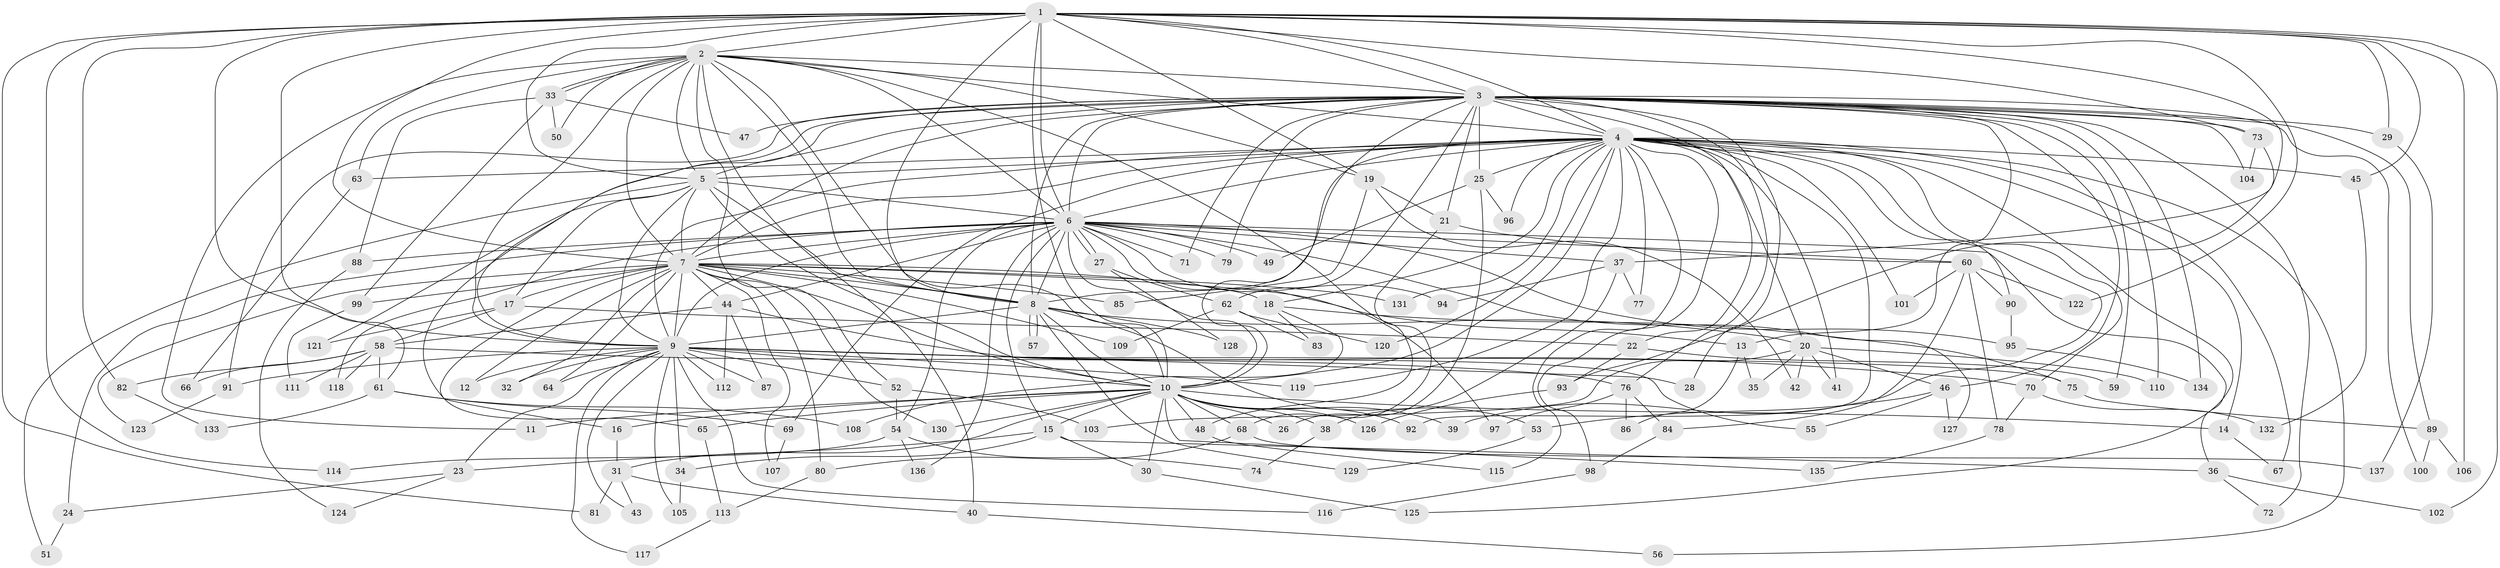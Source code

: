 // Generated by graph-tools (version 1.1) at 2025/35/03/09/25 02:35:10]
// undirected, 137 vertices, 299 edges
graph export_dot {
graph [start="1"]
  node [color=gray90,style=filled];
  1;
  2;
  3;
  4;
  5;
  6;
  7;
  8;
  9;
  10;
  11;
  12;
  13;
  14;
  15;
  16;
  17;
  18;
  19;
  20;
  21;
  22;
  23;
  24;
  25;
  26;
  27;
  28;
  29;
  30;
  31;
  32;
  33;
  34;
  35;
  36;
  37;
  38;
  39;
  40;
  41;
  42;
  43;
  44;
  45;
  46;
  47;
  48;
  49;
  50;
  51;
  52;
  53;
  54;
  55;
  56;
  57;
  58;
  59;
  60;
  61;
  62;
  63;
  64;
  65;
  66;
  67;
  68;
  69;
  70;
  71;
  72;
  73;
  74;
  75;
  76;
  77;
  78;
  79;
  80;
  81;
  82;
  83;
  84;
  85;
  86;
  87;
  88;
  89;
  90;
  91;
  92;
  93;
  94;
  95;
  96;
  97;
  98;
  99;
  100;
  101;
  102;
  103;
  104;
  105;
  106;
  107;
  108;
  109;
  110;
  111;
  112;
  113;
  114;
  115;
  116;
  117;
  118;
  119;
  120;
  121;
  122;
  123;
  124;
  125;
  126;
  127;
  128;
  129;
  130;
  131;
  132;
  133;
  134;
  135;
  136;
  137;
  1 -- 2;
  1 -- 3;
  1 -- 4;
  1 -- 5;
  1 -- 6;
  1 -- 7;
  1 -- 8;
  1 -- 9;
  1 -- 10;
  1 -- 19;
  1 -- 29;
  1 -- 37;
  1 -- 45;
  1 -- 61;
  1 -- 73;
  1 -- 81;
  1 -- 82;
  1 -- 102;
  1 -- 106;
  1 -- 114;
  1 -- 122;
  2 -- 3;
  2 -- 4;
  2 -- 5;
  2 -- 6;
  2 -- 7;
  2 -- 8;
  2 -- 9;
  2 -- 10;
  2 -- 11;
  2 -- 19;
  2 -- 33;
  2 -- 33;
  2 -- 40;
  2 -- 48;
  2 -- 50;
  2 -- 52;
  2 -- 63;
  3 -- 4;
  3 -- 5;
  3 -- 6;
  3 -- 7;
  3 -- 8;
  3 -- 9;
  3 -- 10;
  3 -- 13;
  3 -- 21;
  3 -- 22;
  3 -- 25;
  3 -- 28;
  3 -- 29;
  3 -- 46;
  3 -- 47;
  3 -- 59;
  3 -- 62;
  3 -- 65;
  3 -- 71;
  3 -- 72;
  3 -- 73;
  3 -- 76;
  3 -- 79;
  3 -- 89;
  3 -- 91;
  3 -- 100;
  3 -- 104;
  3 -- 110;
  3 -- 134;
  4 -- 5;
  4 -- 6;
  4 -- 7;
  4 -- 8;
  4 -- 9;
  4 -- 10;
  4 -- 14;
  4 -- 18;
  4 -- 20;
  4 -- 25;
  4 -- 39;
  4 -- 41;
  4 -- 45;
  4 -- 56;
  4 -- 63;
  4 -- 67;
  4 -- 69;
  4 -- 70;
  4 -- 77;
  4 -- 90;
  4 -- 92;
  4 -- 96;
  4 -- 98;
  4 -- 101;
  4 -- 115;
  4 -- 119;
  4 -- 120;
  4 -- 125;
  4 -- 131;
  5 -- 6;
  5 -- 7;
  5 -- 8;
  5 -- 9;
  5 -- 10;
  5 -- 17;
  5 -- 51;
  5 -- 121;
  6 -- 7;
  6 -- 8;
  6 -- 9;
  6 -- 10;
  6 -- 15;
  6 -- 24;
  6 -- 27;
  6 -- 27;
  6 -- 36;
  6 -- 37;
  6 -- 44;
  6 -- 49;
  6 -- 54;
  6 -- 60;
  6 -- 71;
  6 -- 79;
  6 -- 88;
  6 -- 94;
  6 -- 95;
  6 -- 97;
  6 -- 118;
  6 -- 127;
  6 -- 136;
  7 -- 8;
  7 -- 9;
  7 -- 10;
  7 -- 12;
  7 -- 13;
  7 -- 16;
  7 -- 17;
  7 -- 18;
  7 -- 32;
  7 -- 44;
  7 -- 64;
  7 -- 80;
  7 -- 85;
  7 -- 99;
  7 -- 107;
  7 -- 109;
  7 -- 123;
  7 -- 130;
  7 -- 131;
  8 -- 9;
  8 -- 10;
  8 -- 20;
  8 -- 53;
  8 -- 57;
  8 -- 57;
  8 -- 128;
  8 -- 129;
  9 -- 10;
  9 -- 12;
  9 -- 23;
  9 -- 28;
  9 -- 32;
  9 -- 34;
  9 -- 43;
  9 -- 52;
  9 -- 64;
  9 -- 70;
  9 -- 75;
  9 -- 87;
  9 -- 91;
  9 -- 105;
  9 -- 112;
  9 -- 116;
  9 -- 117;
  9 -- 119;
  10 -- 11;
  10 -- 14;
  10 -- 15;
  10 -- 16;
  10 -- 26;
  10 -- 30;
  10 -- 31;
  10 -- 38;
  10 -- 39;
  10 -- 48;
  10 -- 65;
  10 -- 68;
  10 -- 92;
  10 -- 126;
  10 -- 130;
  10 -- 135;
  13 -- 35;
  13 -- 86;
  14 -- 67;
  15 -- 23;
  15 -- 30;
  15 -- 34;
  15 -- 36;
  16 -- 31;
  17 -- 22;
  17 -- 58;
  17 -- 121;
  18 -- 75;
  18 -- 83;
  18 -- 108;
  19 -- 21;
  19 -- 42;
  19 -- 85;
  20 -- 35;
  20 -- 41;
  20 -- 42;
  20 -- 46;
  20 -- 103;
  20 -- 110;
  21 -- 60;
  21 -- 68;
  22 -- 59;
  22 -- 93;
  23 -- 24;
  23 -- 124;
  24 -- 51;
  25 -- 26;
  25 -- 49;
  25 -- 96;
  27 -- 62;
  27 -- 128;
  29 -- 137;
  30 -- 125;
  31 -- 40;
  31 -- 43;
  31 -- 81;
  33 -- 47;
  33 -- 50;
  33 -- 88;
  33 -- 99;
  34 -- 105;
  36 -- 72;
  36 -- 102;
  37 -- 38;
  37 -- 77;
  37 -- 94;
  38 -- 74;
  40 -- 56;
  44 -- 55;
  44 -- 58;
  44 -- 87;
  44 -- 112;
  45 -- 132;
  46 -- 53;
  46 -- 55;
  46 -- 127;
  48 -- 115;
  52 -- 54;
  52 -- 103;
  53 -- 129;
  54 -- 74;
  54 -- 114;
  54 -- 136;
  58 -- 61;
  58 -- 66;
  58 -- 76;
  58 -- 82;
  58 -- 111;
  58 -- 118;
  60 -- 78;
  60 -- 84;
  60 -- 90;
  60 -- 101;
  60 -- 122;
  61 -- 69;
  61 -- 108;
  61 -- 133;
  62 -- 83;
  62 -- 109;
  62 -- 120;
  63 -- 66;
  65 -- 113;
  68 -- 80;
  68 -- 137;
  69 -- 107;
  70 -- 78;
  70 -- 132;
  73 -- 93;
  73 -- 104;
  75 -- 89;
  76 -- 84;
  76 -- 86;
  76 -- 97;
  78 -- 135;
  80 -- 113;
  82 -- 133;
  84 -- 98;
  88 -- 124;
  89 -- 100;
  89 -- 106;
  90 -- 95;
  91 -- 123;
  93 -- 126;
  95 -- 134;
  98 -- 116;
  99 -- 111;
  113 -- 117;
}

